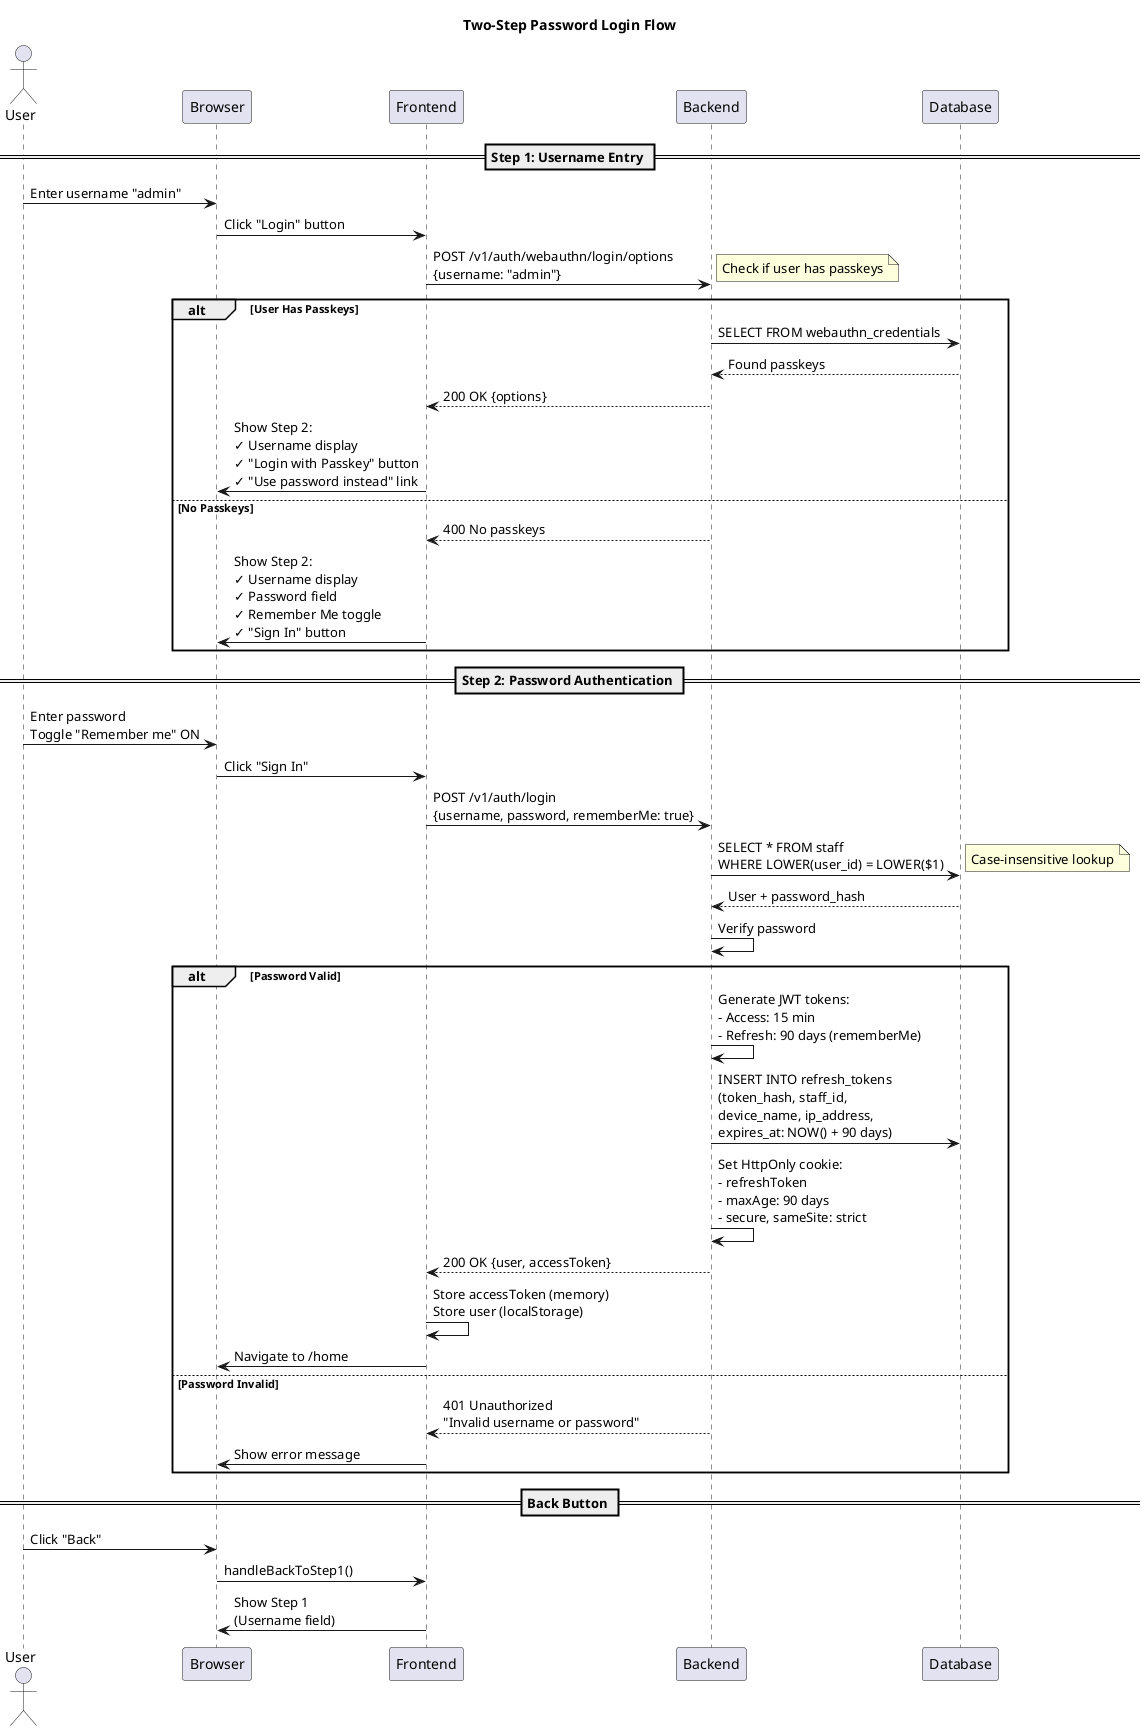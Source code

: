@startuml Password Login - 2 Step
title Two-Step Password Login Flow

actor User
participant Browser
participant Frontend
participant Backend
participant Database

== Step 1: Username Entry ==
User -> Browser: Enter username "admin"
Browser -> Frontend: Click "Login" button
Frontend -> Backend: POST /v1/auth/webauthn/login/options\n{username: "admin"}
note right: Check if user has passkeys

alt User Has Passkeys
    Backend -> Database: SELECT FROM webauthn_credentials
    Database --> Backend: Found passkeys
    Backend --> Frontend: 200 OK {options}
    Frontend -> Browser: Show Step 2:\n✓ Username display\n✓ "Login with Passkey" button\n✓ "Use password instead" link
else No Passkeys
    Backend --> Frontend: 400 No passkeys
    Frontend -> Browser: Show Step 2:\n✓ Username display\n✓ Password field\n✓ Remember Me toggle\n✓ "Sign In" button
end

== Step 2: Password Authentication ==
User -> Browser: Enter password\nToggle "Remember me" ON
Browser -> Frontend: Click "Sign In"
Frontend -> Backend: POST /v1/auth/login\n{username, password, rememberMe: true}

Backend -> Database: SELECT * FROM staff\nWHERE LOWER(user_id) = LOWER($1)
note right: Case-insensitive lookup

Database --> Backend: User + password_hash
Backend -> Backend: Verify password

alt Password Valid
    Backend -> Backend: Generate JWT tokens:\n- Access: 15 min\n- Refresh: 90 days (rememberMe)

    Backend -> Database: INSERT INTO refresh_tokens\n(token_hash, staff_id,\ndevice_name, ip_address,\nexpires_at: NOW() + 90 days)

    Backend -> Backend: Set HttpOnly cookie:\n- refreshToken\n- maxAge: 90 days\n- secure, sameSite: strict

    Backend --> Frontend: 200 OK {user, accessToken}
    Frontend -> Frontend: Store accessToken (memory)\nStore user (localStorage)
    Frontend -> Browser: Navigate to /home

else Password Invalid
    Backend --> Frontend: 401 Unauthorized\n"Invalid username or password"
    Frontend -> Browser: Show error message
end

== Back Button ==
User -> Browser: Click "Back"
Browser -> Frontend: handleBackToStep1()
Frontend -> Browser: Show Step 1\n(Username field)

@enduml
